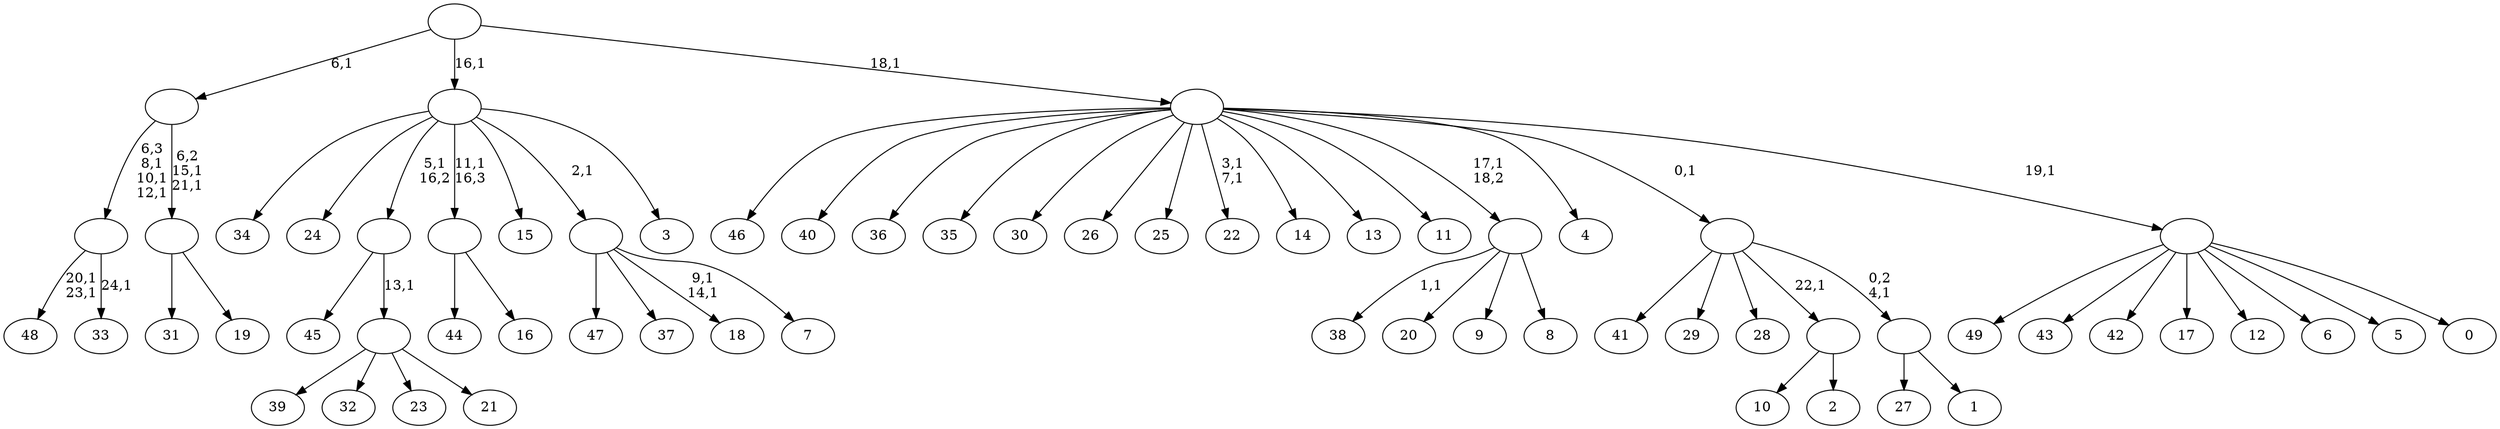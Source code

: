 digraph T {
	75 [label="49"]
	74 [label="48"]
	71 [label="47"]
	70 [label="46"]
	69 [label="45"]
	68 [label="44"]
	67 [label="43"]
	66 [label="42"]
	65 [label="41"]
	64 [label="40"]
	63 [label="39"]
	62 [label="38"]
	60 [label="37"]
	59 [label="36"]
	58 [label="35"]
	57 [label="34"]
	56 [label="33"]
	54 [label=""]
	51 [label="32"]
	50 [label="31"]
	49 [label="30"]
	48 [label="29"]
	47 [label="28"]
	46 [label="27"]
	45 [label="26"]
	44 [label="25"]
	43 [label="24"]
	42 [label="23"]
	41 [label="22"]
	38 [label="21"]
	37 [label=""]
	36 [label=""]
	35 [label="20"]
	34 [label="19"]
	33 [label=""]
	31 [label=""]
	30 [label="18"]
	27 [label="17"]
	26 [label="16"]
	25 [label=""]
	24 [label="15"]
	23 [label="14"]
	22 [label="13"]
	21 [label="12"]
	20 [label="11"]
	19 [label="10"]
	18 [label="9"]
	17 [label="8"]
	16 [label=""]
	15 [label="7"]
	14 [label=""]
	13 [label="6"]
	12 [label="5"]
	11 [label="4"]
	10 [label="3"]
	9 [label=""]
	8 [label="2"]
	7 [label=""]
	6 [label="1"]
	5 [label=""]
	4 [label=""]
	3 [label="0"]
	2 [label=""]
	1 [label=""]
	0 [label=""]
	54 -> 56 [label="24,1"]
	54 -> 74 [label="20,1\n23,1"]
	37 -> 63 [label=""]
	37 -> 51 [label=""]
	37 -> 42 [label=""]
	37 -> 38 [label=""]
	36 -> 69 [label=""]
	36 -> 37 [label="13,1"]
	33 -> 50 [label=""]
	33 -> 34 [label=""]
	31 -> 33 [label="6,2\n15,1\n21,1"]
	31 -> 54 [label="6,3\n8,1\n10,1\n12,1"]
	25 -> 68 [label=""]
	25 -> 26 [label=""]
	16 -> 62 [label="1,1"]
	16 -> 35 [label=""]
	16 -> 18 [label=""]
	16 -> 17 [label=""]
	14 -> 30 [label="9,1\n14,1"]
	14 -> 71 [label=""]
	14 -> 60 [label=""]
	14 -> 15 [label=""]
	9 -> 57 [label=""]
	9 -> 43 [label=""]
	9 -> 36 [label="5,1\n16,2"]
	9 -> 25 [label="11,1\n16,3"]
	9 -> 24 [label=""]
	9 -> 14 [label="2,1"]
	9 -> 10 [label=""]
	7 -> 19 [label=""]
	7 -> 8 [label=""]
	5 -> 46 [label=""]
	5 -> 6 [label=""]
	4 -> 65 [label=""]
	4 -> 48 [label=""]
	4 -> 47 [label=""]
	4 -> 7 [label="22,1"]
	4 -> 5 [label="0,2\n4,1"]
	2 -> 75 [label=""]
	2 -> 67 [label=""]
	2 -> 66 [label=""]
	2 -> 27 [label=""]
	2 -> 21 [label=""]
	2 -> 13 [label=""]
	2 -> 12 [label=""]
	2 -> 3 [label=""]
	1 -> 41 [label="3,1\n7,1"]
	1 -> 70 [label=""]
	1 -> 64 [label=""]
	1 -> 59 [label=""]
	1 -> 58 [label=""]
	1 -> 49 [label=""]
	1 -> 45 [label=""]
	1 -> 44 [label=""]
	1 -> 23 [label=""]
	1 -> 22 [label=""]
	1 -> 20 [label=""]
	1 -> 16 [label="17,1\n18,2"]
	1 -> 11 [label=""]
	1 -> 4 [label="0,1"]
	1 -> 2 [label="19,1"]
	0 -> 31 [label="6,1"]
	0 -> 9 [label="16,1"]
	0 -> 1 [label="18,1"]
}
